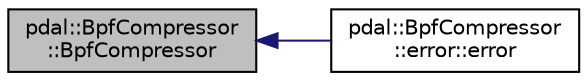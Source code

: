 digraph "pdal::BpfCompressor::BpfCompressor"
{
  edge [fontname="Helvetica",fontsize="10",labelfontname="Helvetica",labelfontsize="10"];
  node [fontname="Helvetica",fontsize="10",shape=record];
  rankdir="LR";
  Node1 [label="pdal::BpfCompressor\l::BpfCompressor",height=0.2,width=0.4,color="black", fillcolor="grey75", style="filled", fontcolor="black"];
  Node1 -> Node2 [dir="back",color="midnightblue",fontsize="10",style="solid",fontname="Helvetica"];
  Node2 [label="pdal::BpfCompressor\l::error::error",height=0.2,width=0.4,color="black", fillcolor="white", style="filled",URL="$structpdal_1_1BpfCompressor_1_1error.html#aa63b769789b7118bd65a557ef6d1c489"];
}
